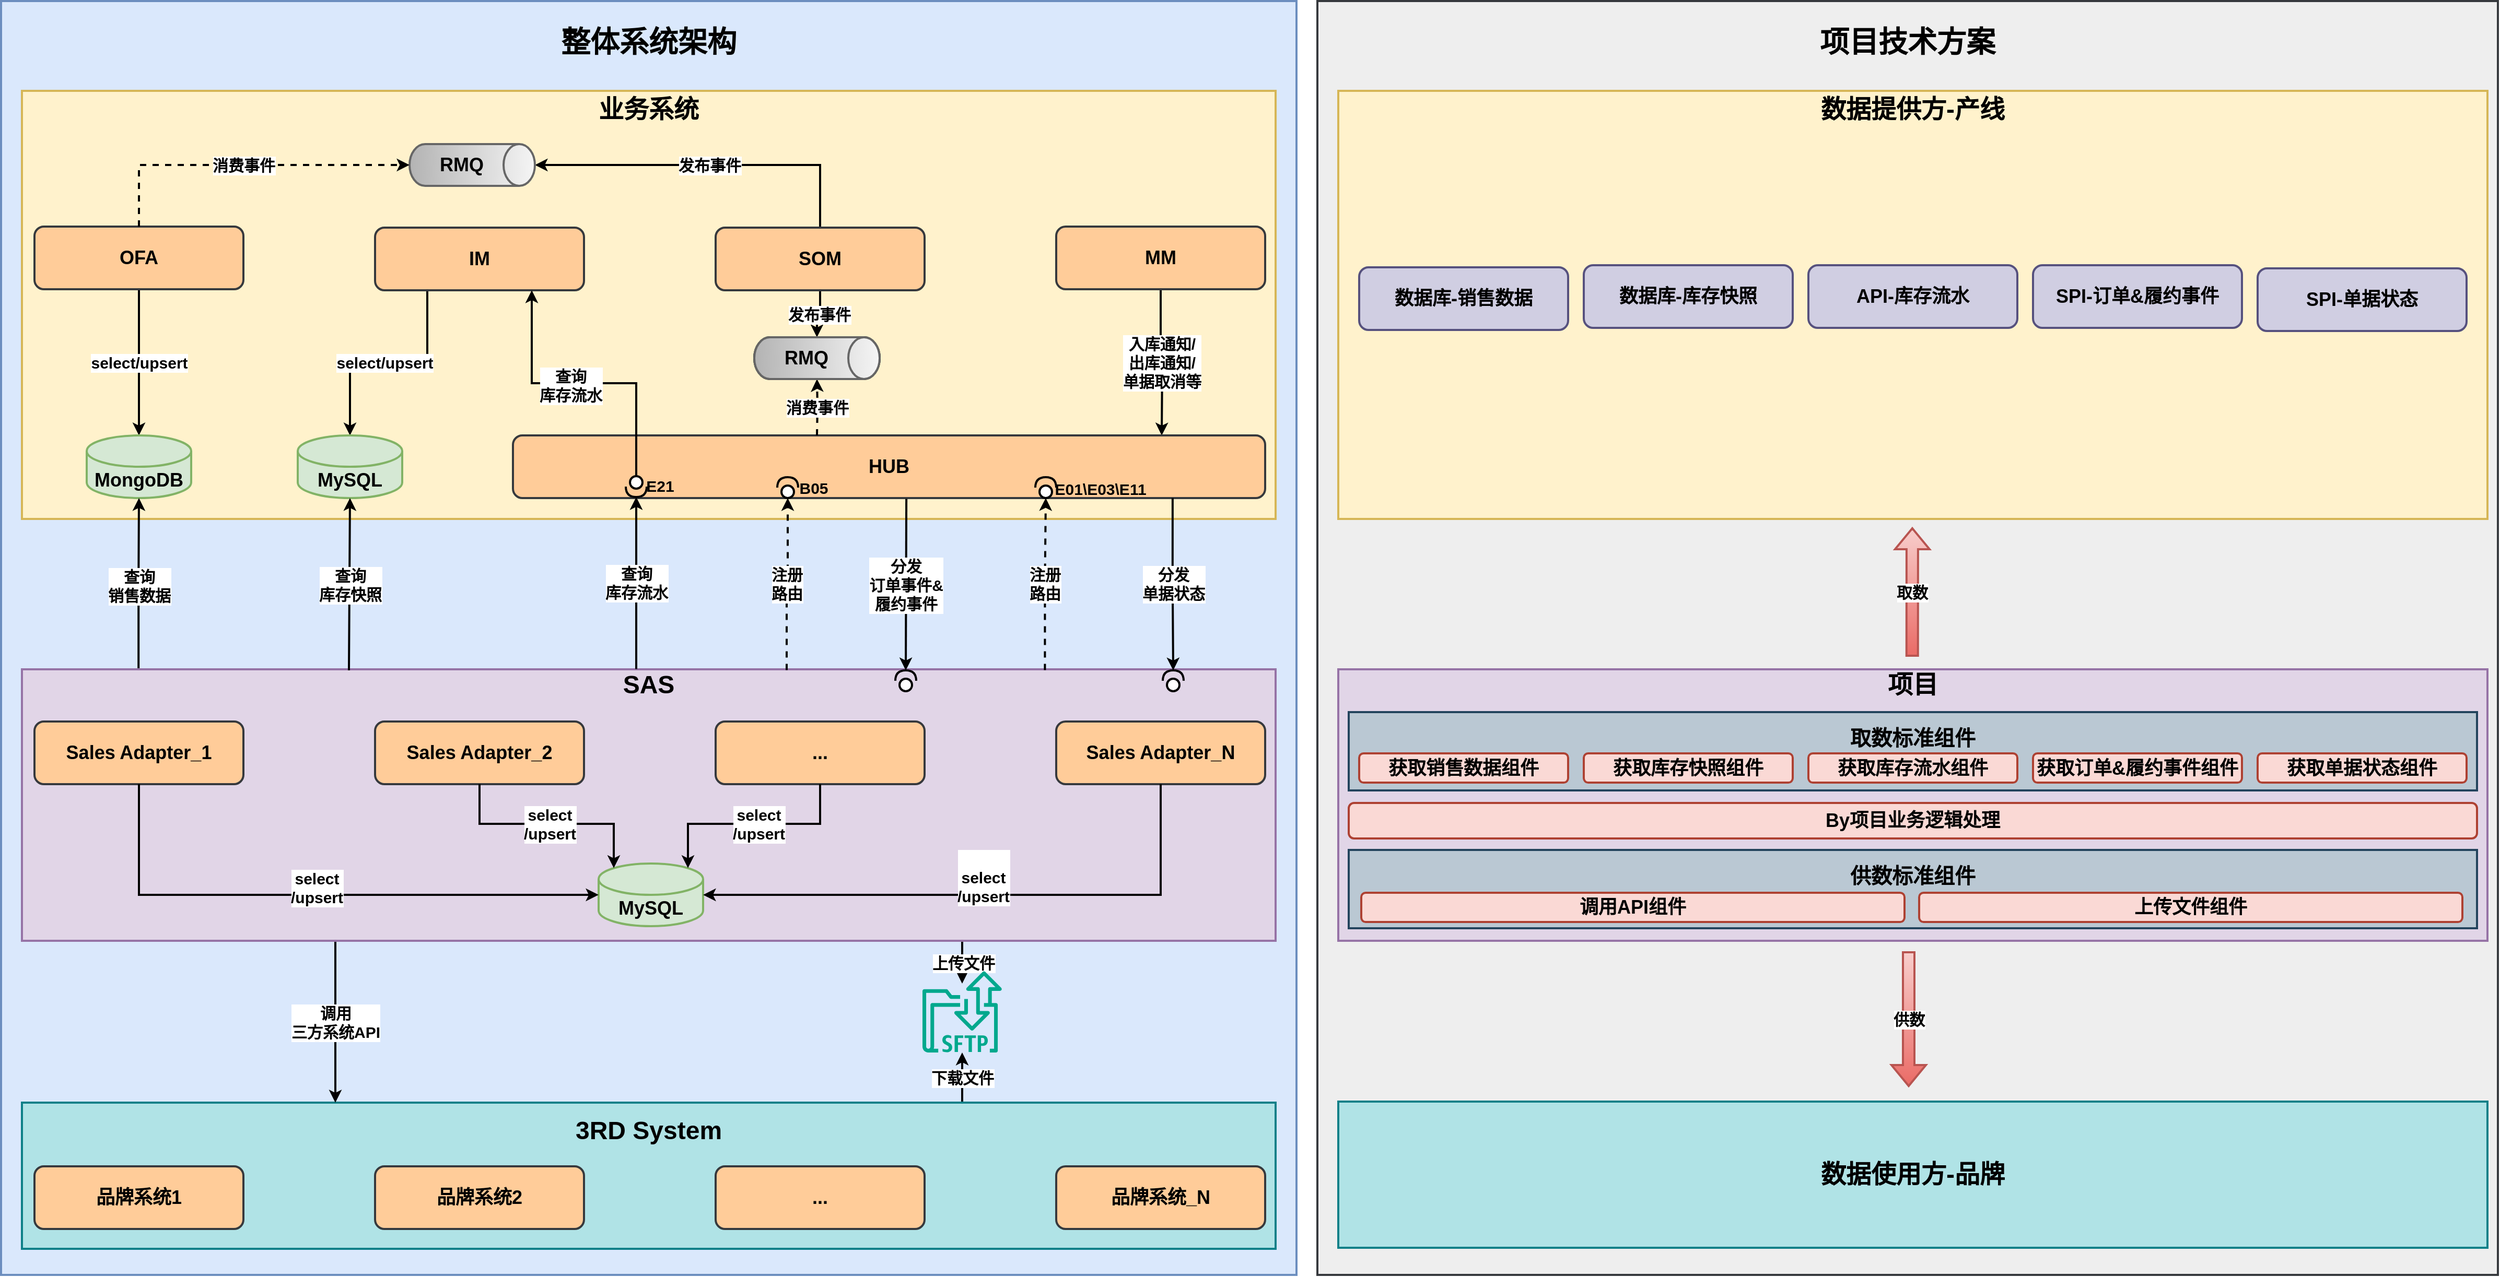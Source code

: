 <mxfile version="24.1.0" type="github" pages="2">
  <diagram name="business-system-fetch-data" id="2zwWI6rYxvFrpTjRpGLl">
    <mxGraphModel dx="3434" dy="2540" grid="1" gridSize="10" guides="1" tooltips="1" connect="1" arrows="1" fold="1" page="1" pageScale="1" pageWidth="827" pageHeight="1169" math="0" shadow="0">
      <root>
        <mxCell id="0" />
        <mxCell id="1" parent="0" />
        <mxCell id="w1NT4D3f_hbIPWU9u6wB-99" value="&lt;div style=&quot;font-size: 28px;&quot;&gt;项目技术方案&lt;/div&gt;&lt;div style=&quot;font-size: 28px;&quot;&gt;&lt;br style=&quot;font-size: 28px;&quot;&gt;&lt;/div&gt;&lt;div style=&quot;font-size: 28px;&quot;&gt;&lt;br style=&quot;font-size: 28px;&quot;&gt;&lt;/div&gt;&lt;div style=&quot;font-size: 28px;&quot;&gt;&lt;br style=&quot;font-size: 28px;&quot;&gt;&lt;/div&gt;&lt;div style=&quot;font-size: 28px;&quot;&gt;&lt;br style=&quot;font-size: 28px;&quot;&gt;&lt;/div&gt;&lt;div style=&quot;font-size: 28px;&quot;&gt;&lt;br style=&quot;font-size: 28px;&quot;&gt;&lt;/div&gt;&lt;div style=&quot;font-size: 28px;&quot;&gt;&lt;br style=&quot;font-size: 28px;&quot;&gt;&lt;/div&gt;&lt;div style=&quot;font-size: 28px;&quot;&gt;&lt;br style=&quot;font-size: 28px;&quot;&gt;&lt;/div&gt;&lt;div style=&quot;font-size: 28px;&quot;&gt;&lt;br style=&quot;font-size: 28px;&quot;&gt;&lt;/div&gt;&lt;div style=&quot;font-size: 28px;&quot;&gt;&lt;br style=&quot;font-size: 28px;&quot;&gt;&lt;/div&gt;&lt;div style=&quot;font-size: 28px;&quot;&gt;&lt;br style=&quot;font-size: 28px;&quot;&gt;&lt;/div&gt;&lt;div style=&quot;font-size: 28px;&quot;&gt;&lt;br style=&quot;font-size: 28px;&quot;&gt;&lt;/div&gt;&lt;div style=&quot;font-size: 28px;&quot;&gt;&lt;br style=&quot;font-size: 28px;&quot;&gt;&lt;/div&gt;&lt;div style=&quot;font-size: 28px;&quot;&gt;&lt;br style=&quot;font-size: 28px;&quot;&gt;&lt;/div&gt;&lt;div style=&quot;font-size: 28px;&quot;&gt;&lt;br style=&quot;font-size: 28px;&quot;&gt;&lt;/div&gt;&lt;div style=&quot;font-size: 28px;&quot;&gt;&lt;br style=&quot;font-size: 28px;&quot;&gt;&lt;/div&gt;&lt;div style=&quot;font-size: 28px;&quot;&gt;&lt;br style=&quot;font-size: 28px;&quot;&gt;&lt;/div&gt;&lt;div style=&quot;font-size: 28px;&quot;&gt;&lt;br style=&quot;font-size: 28px;&quot;&gt;&lt;/div&gt;&lt;div style=&quot;font-size: 28px;&quot;&gt;&lt;br style=&quot;font-size: 28px;&quot;&gt;&lt;/div&gt;&lt;div style=&quot;font-size: 28px;&quot;&gt;&lt;br style=&quot;font-size: 28px;&quot;&gt;&lt;/div&gt;&lt;div style=&quot;font-size: 28px;&quot;&gt;&lt;br style=&quot;font-size: 28px;&quot;&gt;&lt;/div&gt;&lt;div style=&quot;font-size: 28px;&quot;&gt;&lt;br style=&quot;font-size: 28px;&quot;&gt;&lt;/div&gt;&lt;div style=&quot;font-size: 28px;&quot;&gt;&lt;br style=&quot;font-size: 28px;&quot;&gt;&lt;/div&gt;&lt;div style=&quot;font-size: 28px;&quot;&gt;&lt;br style=&quot;font-size: 28px;&quot;&gt;&lt;/div&gt;&lt;div style=&quot;font-size: 28px;&quot;&gt;&lt;br style=&quot;font-size: 28px;&quot;&gt;&lt;/div&gt;&lt;div style=&quot;font-size: 28px;&quot;&gt;&lt;br style=&quot;font-size: 28px;&quot;&gt;&lt;/div&gt;&lt;div style=&quot;font-size: 28px;&quot;&gt;&lt;br style=&quot;font-size: 28px;&quot;&gt;&lt;/div&gt;&lt;div style=&quot;font-size: 28px;&quot;&gt;&lt;br style=&quot;font-size: 28px;&quot;&gt;&lt;/div&gt;&lt;div style=&quot;font-size: 28px;&quot;&gt;&lt;br style=&quot;font-size: 28px;&quot;&gt;&lt;/div&gt;&lt;div style=&quot;font-size: 28px;&quot;&gt;&lt;br style=&quot;font-size: 28px;&quot;&gt;&lt;/div&gt;&lt;div style=&quot;font-size: 28px;&quot;&gt;&lt;br&gt;&lt;/div&gt;&lt;div style=&quot;font-size: 28px;&quot;&gt;&lt;br&gt;&lt;/div&gt;&lt;div style=&quot;font-size: 28px;&quot;&gt;&lt;br&gt;&lt;/div&gt;&lt;div style=&quot;font-size: 28px;&quot;&gt;&lt;br&gt;&lt;/div&gt;&lt;div style=&quot;font-size: 28px;&quot;&gt;&lt;br style=&quot;font-size: 28px;&quot;&gt;&lt;/div&gt;" style="rounded=0;whiteSpace=wrap;html=1;strokeWidth=2;fontSize=28;fontStyle=1;fillColor=#eeeeee;strokeColor=#36393d;" vertex="1" parent="1">
          <mxGeometry x="1240" y="-200" width="1130" height="1220" as="geometry" />
        </mxCell>
        <mxCell id="w1NT4D3f_hbIPWU9u6wB-98" value="&lt;div style=&quot;font-size: 28px;&quot;&gt;整体系统架构&lt;/div&gt;&lt;div style=&quot;font-size: 28px;&quot;&gt;&lt;br style=&quot;font-size: 28px;&quot;&gt;&lt;/div&gt;&lt;div style=&quot;font-size: 28px;&quot;&gt;&lt;br style=&quot;font-size: 28px;&quot;&gt;&lt;/div&gt;&lt;div style=&quot;font-size: 28px;&quot;&gt;&lt;br style=&quot;font-size: 28px;&quot;&gt;&lt;/div&gt;&lt;div style=&quot;font-size: 28px;&quot;&gt;&lt;br style=&quot;font-size: 28px;&quot;&gt;&lt;/div&gt;&lt;div style=&quot;font-size: 28px;&quot;&gt;&lt;br style=&quot;font-size: 28px;&quot;&gt;&lt;/div&gt;&lt;div style=&quot;font-size: 28px;&quot;&gt;&lt;br style=&quot;font-size: 28px;&quot;&gt;&lt;/div&gt;&lt;div style=&quot;font-size: 28px;&quot;&gt;&lt;br style=&quot;font-size: 28px;&quot;&gt;&lt;/div&gt;&lt;div style=&quot;font-size: 28px;&quot;&gt;&lt;br style=&quot;font-size: 28px;&quot;&gt;&lt;/div&gt;&lt;div style=&quot;font-size: 28px;&quot;&gt;&lt;br style=&quot;font-size: 28px;&quot;&gt;&lt;/div&gt;&lt;div style=&quot;font-size: 28px;&quot;&gt;&lt;br style=&quot;font-size: 28px;&quot;&gt;&lt;/div&gt;&lt;div style=&quot;font-size: 28px;&quot;&gt;&lt;br style=&quot;font-size: 28px;&quot;&gt;&lt;/div&gt;&lt;div style=&quot;font-size: 28px;&quot;&gt;&lt;br style=&quot;font-size: 28px;&quot;&gt;&lt;/div&gt;&lt;div style=&quot;font-size: 28px;&quot;&gt;&lt;br style=&quot;font-size: 28px;&quot;&gt;&lt;/div&gt;&lt;div style=&quot;font-size: 28px;&quot;&gt;&lt;br style=&quot;font-size: 28px;&quot;&gt;&lt;/div&gt;&lt;div style=&quot;font-size: 28px;&quot;&gt;&lt;br style=&quot;font-size: 28px;&quot;&gt;&lt;/div&gt;&lt;div style=&quot;font-size: 28px;&quot;&gt;&lt;br style=&quot;font-size: 28px;&quot;&gt;&lt;/div&gt;&lt;div style=&quot;font-size: 28px;&quot;&gt;&lt;br style=&quot;font-size: 28px;&quot;&gt;&lt;/div&gt;&lt;div style=&quot;font-size: 28px;&quot;&gt;&lt;br style=&quot;font-size: 28px;&quot;&gt;&lt;/div&gt;&lt;div style=&quot;font-size: 28px;&quot;&gt;&lt;br style=&quot;font-size: 28px;&quot;&gt;&lt;/div&gt;&lt;div style=&quot;font-size: 28px;&quot;&gt;&lt;br style=&quot;font-size: 28px;&quot;&gt;&lt;/div&gt;&lt;div style=&quot;font-size: 28px;&quot;&gt;&lt;br style=&quot;font-size: 28px;&quot;&gt;&lt;/div&gt;&lt;div style=&quot;font-size: 28px;&quot;&gt;&lt;br style=&quot;font-size: 28px;&quot;&gt;&lt;/div&gt;&lt;div style=&quot;font-size: 28px;&quot;&gt;&lt;br style=&quot;font-size: 28px;&quot;&gt;&lt;/div&gt;&lt;div style=&quot;font-size: 28px;&quot;&gt;&lt;br style=&quot;font-size: 28px;&quot;&gt;&lt;/div&gt;&lt;div style=&quot;font-size: 28px;&quot;&gt;&lt;br style=&quot;font-size: 28px;&quot;&gt;&lt;/div&gt;&lt;div style=&quot;font-size: 28px;&quot;&gt;&lt;br style=&quot;font-size: 28px;&quot;&gt;&lt;/div&gt;&lt;div style=&quot;font-size: 28px;&quot;&gt;&lt;br style=&quot;font-size: 28px;&quot;&gt;&lt;/div&gt;&lt;div style=&quot;font-size: 28px;&quot;&gt;&lt;br style=&quot;font-size: 28px;&quot;&gt;&lt;/div&gt;&lt;div style=&quot;font-size: 28px;&quot;&gt;&lt;br style=&quot;font-size: 28px;&quot;&gt;&lt;/div&gt;&lt;div style=&quot;font-size: 28px;&quot;&gt;&lt;br style=&quot;font-size: 28px;&quot;&gt;&lt;/div&gt;&lt;div style=&quot;font-size: 28px;&quot;&gt;&lt;br style=&quot;font-size: 28px;&quot;&gt;&lt;/div&gt;&lt;div style=&quot;font-size: 28px;&quot;&gt;&lt;br style=&quot;font-size: 28px;&quot;&gt;&lt;/div&gt;&lt;div style=&quot;font-size: 28px;&quot;&gt;&lt;br style=&quot;font-size: 28px;&quot;&gt;&lt;/div&gt;&lt;div style=&quot;font-size: 28px;&quot;&gt;&lt;br style=&quot;font-size: 28px;&quot;&gt;&lt;/div&gt;" style="rounded=0;whiteSpace=wrap;html=1;strokeWidth=2;fontSize=28;fontStyle=1;fillColor=#dae8fc;strokeColor=#6c8ebf;" vertex="1" parent="1">
          <mxGeometry x="-20" y="-200" width="1240" height="1220" as="geometry" />
        </mxCell>
        <mxCell id="w1NT4D3f_hbIPWU9u6wB-74" value="&lt;div style=&quot;font-size: 24px;&quot;&gt;项目&lt;/div&gt;&lt;div style=&quot;font-size: 24px;&quot;&gt;&lt;br&gt;&lt;/div&gt;&lt;div style=&quot;font-size: 24px;&quot;&gt;&lt;br&gt;&lt;/div&gt;&lt;div style=&quot;font-size: 24px;&quot;&gt;&lt;br&gt;&lt;/div&gt;&lt;div style=&quot;font-size: 24px;&quot;&gt;&lt;br&gt;&lt;/div&gt;&lt;div style=&quot;font-size: 24px;&quot;&gt;&lt;br&gt;&lt;/div&gt;&lt;div style=&quot;font-size: 24px;&quot;&gt;&lt;br&gt;&lt;/div&gt;&lt;div style=&quot;font-size: 24px;&quot;&gt;&lt;br&gt;&lt;/div&gt;&lt;div style=&quot;font-size: 24px;&quot;&gt;&lt;br&gt;&lt;/div&gt;" style="rounded=0;whiteSpace=wrap;html=1;strokeWidth=2;fontSize=24;fontStyle=1;fillColor=#e1d5e7;strokeColor=#9673a6;" vertex="1" parent="1">
          <mxGeometry x="1260" y="440" width="1100" height="260" as="geometry" />
        </mxCell>
        <mxCell id="w1NT4D3f_hbIPWU9u6wB-97" value="&lt;div&gt;&lt;font style=&quot;font-size: 20px;&quot;&gt;供数标准组件&lt;/font&gt;&lt;/div&gt;&lt;div&gt;&lt;font style=&quot;font-size: 20px;&quot;&gt;&lt;br&gt;&lt;/font&gt;&lt;/div&gt;" style="rounded=0;whiteSpace=wrap;html=1;strokeWidth=2;fontSize=24;fontStyle=1;fillColor=#bac8d3;strokeColor=#23445d;" vertex="1" parent="1">
          <mxGeometry x="1270" y="613" width="1080" height="75" as="geometry" />
        </mxCell>
        <mxCell id="w1NT4D3f_hbIPWU9u6wB-94" value="&lt;div&gt;&lt;font style=&quot;font-size: 20px;&quot;&gt;取数标准组件&lt;/font&gt;&lt;/div&gt;&lt;div&gt;&lt;font style=&quot;font-size: 20px;&quot;&gt;&lt;br&gt;&lt;/font&gt;&lt;/div&gt;" style="rounded=0;whiteSpace=wrap;html=1;strokeWidth=2;fontSize=24;fontStyle=1;fillColor=#bac8d3;strokeColor=#23445d;" vertex="1" parent="1">
          <mxGeometry x="1270" y="481" width="1080" height="75" as="geometry" />
        </mxCell>
        <mxCell id="w1NT4D3f_hbIPWU9u6wB-62" value="&lt;div style=&quot;font-size: 24px;&quot;&gt;业务系统&lt;br&gt;&lt;/div&gt;&lt;div style=&quot;font-size: 24px;&quot;&gt;&lt;br style=&quot;font-size: 24px;&quot;&gt;&lt;/div&gt;&lt;div style=&quot;font-size: 24px;&quot;&gt;&lt;br style=&quot;font-size: 24px;&quot;&gt;&lt;/div&gt;&lt;div style=&quot;font-size: 24px;&quot;&gt;&lt;br style=&quot;font-size: 24px;&quot;&gt;&lt;/div&gt;&lt;div style=&quot;font-size: 24px;&quot;&gt;&lt;br style=&quot;font-size: 24px;&quot;&gt;&lt;/div&gt;&lt;div style=&quot;font-size: 24px;&quot;&gt;&lt;br&gt;&lt;/div&gt;&lt;div style=&quot;font-size: 24px;&quot;&gt;&lt;br&gt;&lt;/div&gt;&lt;div style=&quot;font-size: 24px;&quot;&gt;&lt;br&gt;&lt;/div&gt;&lt;div style=&quot;font-size: 24px;&quot;&gt;&lt;br&gt;&lt;/div&gt;&lt;div style=&quot;font-size: 24px;&quot;&gt;&lt;br&gt;&lt;/div&gt;&lt;div style=&quot;font-size: 24px;&quot;&gt;&lt;br&gt;&lt;/div&gt;&lt;div style=&quot;font-size: 24px;&quot;&gt;&lt;br&gt;&lt;/div&gt;&lt;div style=&quot;font-size: 24px;&quot;&gt;&lt;br&gt;&lt;/div&gt;&lt;div style=&quot;font-size: 24px;&quot;&gt;&lt;br style=&quot;font-size: 24px;&quot;&gt;&lt;/div&gt;" style="rounded=0;whiteSpace=wrap;html=1;strokeWidth=2;fontSize=24;fontStyle=1;fillColor=#fff2cc;strokeColor=#d6b656;" vertex="1" parent="1">
          <mxGeometry y="-114" width="1200" height="410" as="geometry" />
        </mxCell>
        <mxCell id="w1NT4D3f_hbIPWU9u6wB-49" value="下载文件" style="edgeStyle=orthogonalEdgeStyle;rounded=0;orthogonalLoop=1;jettySize=auto;html=1;exitX=0.75;exitY=0;exitDx=0;exitDy=0;fontSize=15;fontStyle=1;strokeWidth=2;" edge="1" parent="1" source="w1NT4D3f_hbIPWU9u6wB-44" target="w1NT4D3f_hbIPWU9u6wB-46">
          <mxGeometry relative="1" as="geometry" />
        </mxCell>
        <mxCell id="w1NT4D3f_hbIPWU9u6wB-44" value="&lt;div&gt;3RD System&lt;/div&gt;&lt;div&gt;&lt;br&gt;&lt;/div&gt;&lt;div&gt;&lt;br&gt;&lt;/div&gt;&lt;div&gt;&lt;br&gt;&lt;/div&gt;" style="rounded=0;whiteSpace=wrap;html=1;strokeWidth=2;fontSize=24;fontStyle=1;fillColor=#b0e3e6;strokeColor=#0e8088;" vertex="1" parent="1">
          <mxGeometry y="855" width="1200" height="140" as="geometry" />
        </mxCell>
        <mxCell id="w1NT4D3f_hbIPWU9u6wB-7" value="select/upsert" style="edgeStyle=orthogonalEdgeStyle;rounded=0;orthogonalLoop=1;jettySize=auto;html=1;exitX=0.5;exitY=1;exitDx=0;exitDy=0;fontSize=15;fontStyle=1;strokeWidth=2;" edge="1" parent="1" source="w1NT4D3f_hbIPWU9u6wB-2" target="w1NT4D3f_hbIPWU9u6wB-6">
          <mxGeometry relative="1" as="geometry" />
        </mxCell>
        <mxCell id="w1NT4D3f_hbIPWU9u6wB-2" value="OFA" style="rounded=1;whiteSpace=wrap;html=1;fontSize=18;fontStyle=1;strokeWidth=2;fillColor=#ffcc99;strokeColor=#36393d;" vertex="1" parent="1">
          <mxGeometry x="12" y="16" width="200" height="60" as="geometry" />
        </mxCell>
        <mxCell id="w1NT4D3f_hbIPWU9u6wB-21" value="发布事件" style="edgeStyle=orthogonalEdgeStyle;rounded=0;orthogonalLoop=1;jettySize=auto;html=1;exitX=0.5;exitY=1;exitDx=0;exitDy=0;strokeWidth=2;fontSize=15;fontStyle=1" edge="1" parent="1" source="w1NT4D3f_hbIPWU9u6wB-3" target="w1NT4D3f_hbIPWU9u6wB-20">
          <mxGeometry relative="1" as="geometry" />
        </mxCell>
        <mxCell id="w1NT4D3f_hbIPWU9u6wB-26" value="发布事件" style="edgeStyle=orthogonalEdgeStyle;rounded=0;orthogonalLoop=1;jettySize=auto;html=1;exitX=0.5;exitY=0;exitDx=0;exitDy=0;fontSize=15;fontStyle=1;entryX=0.5;entryY=0;entryDx=0;entryDy=0;entryPerimeter=0;strokeWidth=2;" edge="1" parent="1" source="w1NT4D3f_hbIPWU9u6wB-3" target="w1NT4D3f_hbIPWU9u6wB-29">
          <mxGeometry relative="1" as="geometry" />
        </mxCell>
        <mxCell id="w1NT4D3f_hbIPWU9u6wB-3" value="SOM" style="rounded=1;whiteSpace=wrap;html=1;fontSize=18;fontStyle=1;strokeWidth=2;fillColor=#ffcc99;strokeColor=#36393d;" vertex="1" parent="1">
          <mxGeometry x="664" y="17" width="200" height="60" as="geometry" />
        </mxCell>
        <mxCell id="w1NT4D3f_hbIPWU9u6wB-9" style="edgeStyle=orthogonalEdgeStyle;rounded=0;orthogonalLoop=1;jettySize=auto;html=1;exitX=0.25;exitY=1;exitDx=0;exitDy=0;strokeWidth=2;" edge="1" parent="1" source="w1NT4D3f_hbIPWU9u6wB-4" target="w1NT4D3f_hbIPWU9u6wB-8">
          <mxGeometry relative="1" as="geometry" />
        </mxCell>
        <mxCell id="w1NT4D3f_hbIPWU9u6wB-60" value="select/upsert" style="edgeLabel;html=1;align=center;verticalAlign=middle;resizable=0;points=[];fontSize=15;fontStyle=1" vertex="1" connectable="0" parent="w1NT4D3f_hbIPWU9u6wB-9">
          <mxGeometry x="0.036" y="-1" relative="1" as="geometry">
            <mxPoint as="offset" />
          </mxGeometry>
        </mxCell>
        <mxCell id="w1NT4D3f_hbIPWU9u6wB-4" value="IM" style="rounded=1;whiteSpace=wrap;html=1;fontSize=18;fontStyle=1;strokeWidth=2;fillColor=#ffcc99;strokeColor=#36393d;" vertex="1" parent="1">
          <mxGeometry x="338" y="17" width="200" height="60" as="geometry" />
        </mxCell>
        <mxCell id="w1NT4D3f_hbIPWU9u6wB-15" value="&lt;div&gt;入库通知/&lt;/div&gt;&lt;div&gt;出库通知/&lt;/div&gt;&lt;div&gt;单据取消等&lt;/div&gt;" style="edgeStyle=orthogonalEdgeStyle;rounded=0;orthogonalLoop=1;jettySize=auto;html=1;exitX=0.5;exitY=1;exitDx=0;exitDy=0;fontSize=15;strokeWidth=2;fontStyle=1;" edge="1" parent="1" source="w1NT4D3f_hbIPWU9u6wB-5">
          <mxGeometry x="-0.002" relative="1" as="geometry">
            <mxPoint x="1091" y="216" as="targetPoint" />
            <mxPoint as="offset" />
          </mxGeometry>
        </mxCell>
        <mxCell id="w1NT4D3f_hbIPWU9u6wB-5" value="MM" style="rounded=1;whiteSpace=wrap;html=1;fontSize=18;fontStyle=1;strokeWidth=2;fillColor=#ffcc99;strokeColor=#36393d;" vertex="1" parent="1">
          <mxGeometry x="990" y="16" width="200" height="60" as="geometry" />
        </mxCell>
        <mxCell id="w1NT4D3f_hbIPWU9u6wB-6" value="MongoDB" style="shape=cylinder3;whiteSpace=wrap;html=1;boundedLbl=1;backgroundOutline=1;size=15;strokeWidth=2;fontSize=18;fontStyle=1;fillColor=#d5e8d4;strokeColor=#82b366;" vertex="1" parent="1">
          <mxGeometry x="62" y="216" width="100" height="60" as="geometry" />
        </mxCell>
        <mxCell id="w1NT4D3f_hbIPWU9u6wB-8" value="MySQL" style="shape=cylinder3;whiteSpace=wrap;html=1;boundedLbl=1;backgroundOutline=1;size=15;strokeWidth=2;fontSize=18;fontStyle=1;fillColor=#d5e8d4;strokeColor=#82b366;" vertex="1" parent="1">
          <mxGeometry x="264" y="216" width="100" height="60" as="geometry" />
        </mxCell>
        <mxCell id="w1NT4D3f_hbIPWU9u6wB-11" value="&lt;div style=&quot;font-size: 15px;&quot;&gt;查询&lt;/div&gt;&lt;div style=&quot;font-size: 15px;&quot;&gt;销售数据&lt;/div&gt;" style="edgeStyle=orthogonalEdgeStyle;rounded=0;orthogonalLoop=1;jettySize=auto;html=1;exitX=0.093;exitY=0.014;exitDx=0;exitDy=0;exitPerimeter=0;strokeWidth=2;fontSize=15;fontStyle=1" edge="1" parent="1" source="w1NT4D3f_hbIPWU9u6wB-10" target="w1NT4D3f_hbIPWU9u6wB-6">
          <mxGeometry relative="1" as="geometry" />
        </mxCell>
        <mxCell id="w1NT4D3f_hbIPWU9u6wB-47" value="&lt;div&gt;调用&lt;/div&gt;&lt;div&gt;三方系统API&lt;br&gt;&lt;/div&gt;" style="edgeStyle=orthogonalEdgeStyle;rounded=0;orthogonalLoop=1;jettySize=auto;html=1;exitX=0.25;exitY=1;exitDx=0;exitDy=0;entryX=0.25;entryY=0;entryDx=0;entryDy=0;fontSize=15;fontStyle=1;strokeWidth=2;" edge="1" parent="1" source="w1NT4D3f_hbIPWU9u6wB-10" target="w1NT4D3f_hbIPWU9u6wB-44">
          <mxGeometry relative="1" as="geometry" />
        </mxCell>
        <mxCell id="w1NT4D3f_hbIPWU9u6wB-48" value="上传文件" style="edgeStyle=orthogonalEdgeStyle;rounded=0;orthogonalLoop=1;jettySize=auto;html=1;exitX=0.75;exitY=1;exitDx=0;exitDy=0;fontSize=15;fontStyle=1;strokeWidth=2;" edge="1" parent="1" source="w1NT4D3f_hbIPWU9u6wB-10">
          <mxGeometry relative="1" as="geometry">
            <mxPoint x="900.0" y="741.032" as="targetPoint" />
          </mxGeometry>
        </mxCell>
        <mxCell id="w1NT4D3f_hbIPWU9u6wB-10" value="&lt;div&gt;&lt;br&gt;&lt;/div&gt;&lt;div&gt;SAS&lt;/div&gt;&lt;div&gt;&lt;br&gt;&lt;/div&gt;&lt;div&gt;&lt;br&gt;&lt;/div&gt;&lt;div&gt;&lt;br&gt;&lt;/div&gt;&lt;div&gt;&lt;br&gt;&lt;/div&gt;&lt;div&gt;&lt;br&gt;&lt;/div&gt;&lt;div&gt;&lt;br&gt;&lt;/div&gt;&lt;div&gt;&lt;br&gt;&lt;/div&gt;&lt;div&gt;&lt;br&gt;&lt;/div&gt;&lt;div&gt;&lt;br&gt;&lt;/div&gt;" style="rounded=0;whiteSpace=wrap;html=1;strokeWidth=2;fontSize=24;fontStyle=1;fillColor=#e1d5e7;strokeColor=#9673a6;" vertex="1" parent="1">
          <mxGeometry y="440" width="1200" height="260" as="geometry" />
        </mxCell>
        <mxCell id="w1NT4D3f_hbIPWU9u6wB-12" value="&lt;div&gt;查询&lt;/div&gt;&lt;div&gt;库存快照&lt;/div&gt;" style="edgeStyle=orthogonalEdgeStyle;rounded=0;orthogonalLoop=1;jettySize=auto;html=1;entryX=0.5;entryY=1;entryDx=0;entryDy=0;entryPerimeter=0;strokeWidth=2;fontSize=15;fontStyle=1" edge="1" parent="1" target="w1NT4D3f_hbIPWU9u6wB-8">
          <mxGeometry relative="1" as="geometry">
            <mxPoint x="313" y="441" as="sourcePoint" />
          </mxGeometry>
        </mxCell>
        <mxCell id="w1NT4D3f_hbIPWU9u6wB-14" value="HUB" style="rounded=1;whiteSpace=wrap;html=1;fontSize=18;fontStyle=1;strokeWidth=2;fillColor=#ffcc99;strokeColor=#36393d;" vertex="1" parent="1">
          <mxGeometry x="470" y="216" width="720" height="60" as="geometry" />
        </mxCell>
        <mxCell id="w1NT4D3f_hbIPWU9u6wB-16" value="&lt;div&gt;分发&lt;/div&gt;&lt;div&gt;订单事件&amp;amp;&lt;/div&gt;&lt;div&gt;履约事件&lt;br&gt;&lt;/div&gt;" style="rounded=0;orthogonalLoop=1;jettySize=auto;html=1;exitX=0.523;exitY=1.012;exitDx=0;exitDy=0;entryX=1;entryY=0.5;entryDx=0;entryDy=0;entryPerimeter=0;strokeWidth=2;fontSize=15;fontStyle=1;exitPerimeter=0;" edge="1" parent="1" source="w1NT4D3f_hbIPWU9u6wB-14" target="w1NT4D3f_hbIPWU9u6wB-37">
          <mxGeometry relative="1" as="geometry">
            <mxPoint x="846.16" y="320.78" as="sourcePoint" />
            <mxPoint x="850" y="440" as="targetPoint" />
          </mxGeometry>
        </mxCell>
        <mxCell id="w1NT4D3f_hbIPWU9u6wB-19" value="&lt;div&gt;分发&lt;/div&gt;&lt;div&gt;单据状态&lt;/div&gt;" style="edgeStyle=orthogonalEdgeStyle;rounded=0;orthogonalLoop=1;jettySize=auto;html=1;exitX=0.877;exitY=1;exitDx=0;exitDy=0;entryX=1;entryY=0.5;entryDx=0;entryDy=0;entryPerimeter=0;fontSize=15;fontStyle=1;strokeWidth=2;exitPerimeter=0;" edge="1" parent="1" source="w1NT4D3f_hbIPWU9u6wB-14" target="w1NT4D3f_hbIPWU9u6wB-38">
          <mxGeometry relative="1" as="geometry" />
        </mxCell>
        <mxCell id="w1NT4D3f_hbIPWU9u6wB-20" value="" style="shape=cylinder3;whiteSpace=wrap;html=1;boundedLbl=1;backgroundOutline=1;size=15;rotation=90;fontSize=18;strokeWidth=2;" vertex="1" parent="1">
          <mxGeometry x="741" y="82" width="40" height="120" as="geometry" />
        </mxCell>
        <mxCell id="w1NT4D3f_hbIPWU9u6wB-22" value="消费事件" style="edgeStyle=orthogonalEdgeStyle;rounded=0;orthogonalLoop=1;jettySize=auto;html=1;entryX=1;entryY=0.5;entryDx=0;entryDy=0;entryPerimeter=0;strokeWidth=2;dashed=1;fontSize=15;fontStyle=1" edge="1" parent="1" target="w1NT4D3f_hbIPWU9u6wB-20">
          <mxGeometry relative="1" as="geometry">
            <mxPoint x="761" y="216" as="sourcePoint" />
          </mxGeometry>
        </mxCell>
        <mxCell id="w1NT4D3f_hbIPWU9u6wB-25" value="RMQ" style="text;html=1;align=center;verticalAlign=middle;whiteSpace=wrap;rounded=0;fontSize=18;fontStyle=1" vertex="1" parent="1">
          <mxGeometry x="721" y="127" width="60" height="30" as="geometry" />
        </mxCell>
        <mxCell id="w1NT4D3f_hbIPWU9u6wB-27" value="" style="shape=cylinder3;whiteSpace=wrap;html=1;boundedLbl=1;backgroundOutline=1;size=15;rotation=90;fontSize=18;strokeWidth=2;fillColor=#f5f5f5;strokeColor=#666666;gradientColor=#b3b3b3;" vertex="1" parent="1">
          <mxGeometry x="741" y="82" width="40" height="120" as="geometry" />
        </mxCell>
        <mxCell id="w1NT4D3f_hbIPWU9u6wB-28" value="RMQ" style="text;html=1;align=center;verticalAlign=middle;whiteSpace=wrap;rounded=0;fontSize=18;fontStyle=1" vertex="1" parent="1">
          <mxGeometry x="721" y="127" width="60" height="30" as="geometry" />
        </mxCell>
        <mxCell id="w1NT4D3f_hbIPWU9u6wB-29" value="" style="shape=cylinder3;whiteSpace=wrap;html=1;boundedLbl=1;backgroundOutline=1;size=15;rotation=90;fontSize=18;strokeWidth=2;fillColor=#f5f5f5;strokeColor=#666666;gradientColor=#b3b3b3;" vertex="1" parent="1">
          <mxGeometry x="411" y="-103" width="40" height="120" as="geometry" />
        </mxCell>
        <mxCell id="w1NT4D3f_hbIPWU9u6wB-30" value="RMQ" style="text;html=1;align=center;verticalAlign=middle;whiteSpace=wrap;rounded=0;fontSize=18;fontStyle=1" vertex="1" parent="1">
          <mxGeometry x="391" y="-58" width="60" height="30" as="geometry" />
        </mxCell>
        <mxCell id="w1NT4D3f_hbIPWU9u6wB-31" value="消费事件" style="edgeStyle=orthogonalEdgeStyle;rounded=0;orthogonalLoop=1;jettySize=auto;html=1;exitX=0.5;exitY=0;exitDx=0;exitDy=0;entryX=0.5;entryY=1;entryDx=0;entryDy=0;entryPerimeter=0;fontSize=15;fontStyle=1;strokeWidth=2;dashed=1;" edge="1" parent="1" source="w1NT4D3f_hbIPWU9u6wB-2" target="w1NT4D3f_hbIPWU9u6wB-29">
          <mxGeometry relative="1" as="geometry">
            <mxPoint x="151" y="-43" as="targetPoint" />
          </mxGeometry>
        </mxCell>
        <mxCell id="w1NT4D3f_hbIPWU9u6wB-35" value="" style="shape=providedRequiredInterface;html=1;verticalLabelPosition=bottom;sketch=0;rotation=90;strokeWidth=2;fontSize=15;fontStyle=1;direction=east;" vertex="1" parent="1">
          <mxGeometry x="578" y="255" width="20" height="20" as="geometry" />
        </mxCell>
        <mxCell id="w1NT4D3f_hbIPWU9u6wB-33" value="&lt;div style=&quot;font-size: 15px;&quot;&gt;查询&lt;/div&gt;&lt;div style=&quot;font-size: 15px;&quot;&gt;库存流水&lt;/div&gt;" style="edgeStyle=orthogonalEdgeStyle;rounded=0;orthogonalLoop=1;jettySize=auto;html=1;exitX=0;exitY=0.5;exitDx=0;exitDy=0;entryX=0.75;entryY=1;entryDx=0;entryDy=0;exitPerimeter=0;strokeWidth=2;fontSize=15;fontStyle=1" edge="1" parent="1" source="w1NT4D3f_hbIPWU9u6wB-35" target="w1NT4D3f_hbIPWU9u6wB-4">
          <mxGeometry x="0.098" y="2" relative="1" as="geometry">
            <mxPoint as="offset" />
          </mxGeometry>
        </mxCell>
        <mxCell id="w1NT4D3f_hbIPWU9u6wB-36" value="&lt;div&gt;查询&lt;/div&gt;&lt;div&gt;库存流水&lt;br&gt;&lt;/div&gt;" style="edgeStyle=orthogonalEdgeStyle;rounded=0;orthogonalLoop=1;jettySize=auto;html=1;exitX=0.49;exitY=-0.001;exitDx=0;exitDy=0;entryX=1;entryY=0.5;entryDx=0;entryDy=0;entryPerimeter=0;exitPerimeter=0;strokeWidth=2;fontSize=15;fontStyle=1" edge="1" parent="1" source="w1NT4D3f_hbIPWU9u6wB-10" target="w1NT4D3f_hbIPWU9u6wB-35">
          <mxGeometry relative="1" as="geometry" />
        </mxCell>
        <mxCell id="w1NT4D3f_hbIPWU9u6wB-37" value="" style="shape=providedRequiredInterface;html=1;verticalLabelPosition=bottom;sketch=0;rotation=-90;strokeWidth=2;" vertex="1" parent="1">
          <mxGeometry x="836" y="441" width="20" height="20" as="geometry" />
        </mxCell>
        <mxCell id="w1NT4D3f_hbIPWU9u6wB-38" value="" style="shape=providedRequiredInterface;html=1;verticalLabelPosition=bottom;sketch=0;rotation=-90;strokeWidth=2;" vertex="1" parent="1">
          <mxGeometry x="1092" y="441" width="20" height="20" as="geometry" />
        </mxCell>
        <mxCell id="w1NT4D3f_hbIPWU9u6wB-39" value="品牌系统1" style="rounded=1;whiteSpace=wrap;html=1;strokeWidth=2;fontSize=18;fontStyle=1;flipH=0;fillColor=#ffcc99;strokeColor=#36393d;" vertex="1" parent="1">
          <mxGeometry x="12" y="916" width="200" height="60" as="geometry" />
        </mxCell>
        <mxCell id="w1NT4D3f_hbIPWU9u6wB-40" value="品牌系统2" style="rounded=1;whiteSpace=wrap;html=1;strokeWidth=2;fontSize=18;fontStyle=1;flipH=0;fillColor=#ffcc99;strokeColor=#36393d;" vertex="1" parent="1">
          <mxGeometry x="338" y="916" width="200" height="60" as="geometry" />
        </mxCell>
        <mxCell id="w1NT4D3f_hbIPWU9u6wB-41" value="..." style="rounded=1;whiteSpace=wrap;html=1;strokeWidth=2;fontSize=18;fontStyle=1;flipH=0;fillColor=#ffcc99;strokeColor=#36393d;" vertex="1" parent="1">
          <mxGeometry x="664" y="916" width="200" height="60" as="geometry" />
        </mxCell>
        <mxCell id="w1NT4D3f_hbIPWU9u6wB-42" value="品牌系统_N" style="rounded=1;whiteSpace=wrap;html=1;strokeWidth=2;fontSize=18;fontStyle=1;flipH=0;fillColor=#ffcc99;strokeColor=#36393d;" vertex="1" parent="1">
          <mxGeometry x="990" y="916" width="200" height="60" as="geometry" />
        </mxCell>
        <mxCell id="w1NT4D3f_hbIPWU9u6wB-46" value="" style="sketch=0;outlineConnect=0;fontColor=#232F3E;gradientColor=none;fillColor=#01A88D;strokeColor=none;dashed=0;verticalLabelPosition=bottom;verticalAlign=top;align=center;html=1;fontSize=12;fontStyle=0;aspect=fixed;shape=mxgraph.aws4.transfer_for_sftp_resource;" vertex="1" parent="1">
          <mxGeometry x="862" y="729" width="76" height="78" as="geometry" />
        </mxCell>
        <mxCell id="w1NT4D3f_hbIPWU9u6wB-50" value="Sales Adapter_1" style="rounded=1;whiteSpace=wrap;html=1;strokeWidth=2;fontSize=18;fontStyle=1;flipH=0;fillColor=#ffcc99;strokeColor=#36393d;" vertex="1" parent="1">
          <mxGeometry x="12" y="490" width="200" height="60" as="geometry" />
        </mxCell>
        <mxCell id="w1NT4D3f_hbIPWU9u6wB-51" value="Sales Adapter_2" style="rounded=1;whiteSpace=wrap;html=1;strokeWidth=2;fontSize=18;fontStyle=1;flipH=0;fillColor=#ffcc99;strokeColor=#36393d;" vertex="1" parent="1">
          <mxGeometry x="338" y="490" width="200" height="60" as="geometry" />
        </mxCell>
        <mxCell id="w1NT4D3f_hbIPWU9u6wB-52" value="..." style="rounded=1;whiteSpace=wrap;html=1;strokeWidth=2;fontSize=18;fontStyle=1;flipH=0;fillColor=#ffcc99;strokeColor=#36393d;" vertex="1" parent="1">
          <mxGeometry x="664" y="490" width="200" height="60" as="geometry" />
        </mxCell>
        <mxCell id="w1NT4D3f_hbIPWU9u6wB-53" value="Sales Adapter_N" style="rounded=1;whiteSpace=wrap;html=1;strokeWidth=2;fontSize=18;fontStyle=1;flipH=0;fillColor=#ffcc99;strokeColor=#36393d;" vertex="1" parent="1">
          <mxGeometry x="990" y="490" width="200" height="60" as="geometry" />
        </mxCell>
        <mxCell id="w1NT4D3f_hbIPWU9u6wB-55" value="MySQL" style="shape=cylinder3;whiteSpace=wrap;html=1;boundedLbl=1;backgroundOutline=1;size=15;strokeWidth=2;fontSize=18;fontStyle=1;fillColor=#d5e8d4;strokeColor=#82b366;" vertex="1" parent="1">
          <mxGeometry x="552" y="626" width="100" height="60" as="geometry" />
        </mxCell>
        <mxCell id="w1NT4D3f_hbIPWU9u6wB-56" value="select&lt;div&gt;/upsert&lt;/div&gt;" style="edgeStyle=orthogonalEdgeStyle;rounded=0;orthogonalLoop=1;jettySize=auto;html=1;exitX=0.5;exitY=1;exitDx=0;exitDy=0;entryX=0;entryY=0.5;entryDx=0;entryDy=0;entryPerimeter=0;fontSize=15;fontStyle=1;strokeWidth=2;" edge="1" parent="1" source="w1NT4D3f_hbIPWU9u6wB-50" target="w1NT4D3f_hbIPWU9u6wB-55">
          <mxGeometry x="0.009" y="7" relative="1" as="geometry">
            <mxPoint as="offset" />
          </mxGeometry>
        </mxCell>
        <mxCell id="w1NT4D3f_hbIPWU9u6wB-57" value="&lt;br&gt;&lt;div&gt;select&lt;/div&gt;&lt;div&gt;/upsert&lt;/div&gt;" style="edgeStyle=orthogonalEdgeStyle;rounded=0;orthogonalLoop=1;jettySize=auto;html=1;exitX=0.5;exitY=1;exitDx=0;exitDy=0;entryX=1;entryY=0.5;entryDx=0;entryDy=0;entryPerimeter=0;fontSize=15;fontStyle=1;strokeWidth=2;" edge="1" parent="1" source="w1NT4D3f_hbIPWU9u6wB-53" target="w1NT4D3f_hbIPWU9u6wB-55">
          <mxGeometry x="0.015" y="-17" relative="1" as="geometry">
            <mxPoint as="offset" />
          </mxGeometry>
        </mxCell>
        <mxCell id="w1NT4D3f_hbIPWU9u6wB-58" value="select&lt;div&gt;/upsert&lt;/div&gt;" style="edgeStyle=orthogonalEdgeStyle;rounded=0;orthogonalLoop=1;jettySize=auto;html=1;exitX=0.5;exitY=1;exitDx=0;exitDy=0;entryX=0.855;entryY=0;entryDx=0;entryDy=4.35;entryPerimeter=0;fontSize=15;fontStyle=1;strokeWidth=2;" edge="1" parent="1" source="w1NT4D3f_hbIPWU9u6wB-52" target="w1NT4D3f_hbIPWU9u6wB-55">
          <mxGeometry x="-0.058" relative="1" as="geometry">
            <mxPoint as="offset" />
          </mxGeometry>
        </mxCell>
        <mxCell id="w1NT4D3f_hbIPWU9u6wB-59" value="select&lt;div&gt;/upsert&lt;/div&gt;" style="edgeStyle=orthogonalEdgeStyle;rounded=0;orthogonalLoop=1;jettySize=auto;html=1;exitX=0.5;exitY=1;exitDx=0;exitDy=0;entryX=0.145;entryY=0;entryDx=0;entryDy=4.35;entryPerimeter=0;fontSize=15;fontStyle=1;strokeWidth=2;" edge="1" parent="1" source="w1NT4D3f_hbIPWU9u6wB-51" target="w1NT4D3f_hbIPWU9u6wB-55">
          <mxGeometry x="0.001" relative="1" as="geometry">
            <mxPoint as="offset" />
          </mxGeometry>
        </mxCell>
        <mxCell id="w1NT4D3f_hbIPWU9u6wB-63" value="" style="shape=providedRequiredInterface;html=1;verticalLabelPosition=bottom;sketch=0;rotation=-90;strokeWidth=2;fontSize=15;fontStyle=1" vertex="1" parent="1">
          <mxGeometry x="723" y="256" width="20" height="20" as="geometry" />
        </mxCell>
        <mxCell id="w1NT4D3f_hbIPWU9u6wB-17" value="&lt;div style=&quot;font-size: 15px;&quot;&gt;注册&lt;/div&gt;&lt;div style=&quot;font-size: 15px;&quot;&gt;路由&lt;br style=&quot;font-size: 15px;&quot;&gt;&lt;/div&gt;" style="edgeStyle=orthogonalEdgeStyle;rounded=0;orthogonalLoop=1;jettySize=auto;html=1;strokeWidth=2;fontSize=15;fontStyle=1;dashed=1;entryX=0;entryY=0.5;entryDx=0;entryDy=0;entryPerimeter=0;exitX=0.61;exitY=0.003;exitDx=0;exitDy=0;exitPerimeter=0;" edge="1" parent="1" source="w1NT4D3f_hbIPWU9u6wB-10" target="w1NT4D3f_hbIPWU9u6wB-63">
          <mxGeometry x="0.001" relative="1" as="geometry">
            <mxPoint x="602" y="440.36" as="sourcePoint" />
            <mxPoint x="601.668" y="320.8" as="targetPoint" />
            <mxPoint as="offset" />
          </mxGeometry>
        </mxCell>
        <mxCell id="w1NT4D3f_hbIPWU9u6wB-64" value="" style="shape=providedRequiredInterface;html=1;verticalLabelPosition=bottom;sketch=0;rotation=-90;strokeWidth=2;fontSize=15;fontStyle=1" vertex="1" parent="1">
          <mxGeometry x="970" y="256" width="20" height="20" as="geometry" />
        </mxCell>
        <mxCell id="w1NT4D3f_hbIPWU9u6wB-18" value="&lt;div&gt;注册&lt;/div&gt;&lt;div&gt;路由&lt;br&gt;&lt;/div&gt;" style="edgeStyle=orthogonalEdgeStyle;rounded=0;orthogonalLoop=1;jettySize=auto;html=1;exitX=0.816;exitY=0.003;exitDx=0;exitDy=0;exitPerimeter=0;fontSize=15;fontStyle=1;strokeWidth=2;dashed=1;entryX=0;entryY=0.5;entryDx=0;entryDy=0;entryPerimeter=0;" edge="1" parent="1" source="w1NT4D3f_hbIPWU9u6wB-10" target="w1NT4D3f_hbIPWU9u6wB-64">
          <mxGeometry relative="1" as="geometry">
            <mxPoint x="876" y="340" as="targetPoint" />
          </mxGeometry>
        </mxCell>
        <mxCell id="w1NT4D3f_hbIPWU9u6wB-65" value="E21" style="text;html=1;align=center;verticalAlign=middle;whiteSpace=wrap;rounded=0;fontSize=15;fontStyle=1" vertex="1" parent="1">
          <mxGeometry x="596" y="256" width="30" height="16" as="geometry" />
        </mxCell>
        <mxCell id="w1NT4D3f_hbIPWU9u6wB-66" value="B05" style="text;html=1;align=center;verticalAlign=middle;whiteSpace=wrap;rounded=0;fontSize=15;fontStyle=1" vertex="1" parent="1">
          <mxGeometry x="743" y="258" width="30" height="16" as="geometry" />
        </mxCell>
        <mxCell id="w1NT4D3f_hbIPWU9u6wB-68" value="&lt;div&gt;E01\E03\E11&lt;br&gt;&lt;/div&gt;" style="text;html=1;align=center;verticalAlign=middle;whiteSpace=wrap;rounded=0;fontSize=15;fontStyle=1" vertex="1" parent="1">
          <mxGeometry x="1000" y="259" width="65" height="16" as="geometry" />
        </mxCell>
        <mxCell id="w1NT4D3f_hbIPWU9u6wB-71" value="&lt;div&gt;数据提供方-产线&lt;/div&gt;&lt;div&gt;&lt;br&gt;&lt;/div&gt;&lt;div&gt;&lt;br&gt;&lt;/div&gt;&lt;div&gt;&lt;br&gt;&lt;/div&gt;&lt;div&gt;&lt;br&gt;&lt;/div&gt;&lt;div&gt;&lt;br&gt;&lt;/div&gt;&lt;div&gt;&lt;br&gt;&lt;/div&gt;&lt;div&gt;&lt;br&gt;&lt;/div&gt;&lt;div&gt;&lt;br&gt;&lt;/div&gt;&lt;div&gt;&lt;br&gt;&lt;/div&gt;&lt;div&gt;&lt;br&gt;&lt;/div&gt;&lt;div&gt;&lt;br&gt;&lt;/div&gt;&lt;div&gt;&lt;br&gt;&lt;/div&gt;&lt;div&gt;&lt;br&gt;&lt;/div&gt;" style="rounded=0;whiteSpace=wrap;html=1;strokeWidth=2;fontSize=24;fontStyle=1;fillColor=#fff2cc;strokeColor=#d6b656;" vertex="1" parent="1">
          <mxGeometry x="1260" y="-114" width="1100" height="410" as="geometry" />
        </mxCell>
        <mxCell id="w1NT4D3f_hbIPWU9u6wB-72" value="&lt;div&gt;数据库-销售数据&lt;/div&gt;" style="rounded=1;whiteSpace=wrap;html=1;fontSize=18;fontStyle=1;strokeWidth=2;fillColor=#d0cee2;strokeColor=#56517e;" vertex="1" parent="1">
          <mxGeometry x="1280" y="55" width="200" height="60" as="geometry" />
        </mxCell>
        <mxCell id="w1NT4D3f_hbIPWU9u6wB-75" value="&lt;div&gt;数据使用方-品牌&lt;/div&gt;" style="rounded=0;whiteSpace=wrap;html=1;strokeWidth=2;fontSize=24;fontStyle=1;fillColor=#b0e3e6;strokeColor=#0e8088;" vertex="1" parent="1">
          <mxGeometry x="1260" y="854" width="1100" height="140" as="geometry" />
        </mxCell>
        <mxCell id="w1NT4D3f_hbIPWU9u6wB-76" value="&lt;div&gt;数据库-库存快照&lt;/div&gt;" style="rounded=1;whiteSpace=wrap;html=1;fontSize=18;fontStyle=1;strokeWidth=2;fillColor=#d0cee2;strokeColor=#56517e;" vertex="1" parent="1">
          <mxGeometry x="1495" y="53" width="200" height="60" as="geometry" />
        </mxCell>
        <mxCell id="w1NT4D3f_hbIPWU9u6wB-77" value="&lt;div&gt;API-库存流水&lt;br&gt;&lt;/div&gt;" style="rounded=1;whiteSpace=wrap;html=1;fontSize=18;fontStyle=1;strokeWidth=2;fillColor=#d0cee2;strokeColor=#56517e;" vertex="1" parent="1">
          <mxGeometry x="1710" y="53" width="200" height="60" as="geometry" />
        </mxCell>
        <mxCell id="w1NT4D3f_hbIPWU9u6wB-78" value="&lt;div&gt;SPI-订单&amp;amp;履约事件&lt;br&gt;&lt;/div&gt;" style="rounded=1;whiteSpace=wrap;html=1;fontSize=18;fontStyle=1;strokeWidth=2;fillColor=#d0cee2;strokeColor=#56517e;" vertex="1" parent="1">
          <mxGeometry x="1925" y="53" width="200" height="60" as="geometry" />
        </mxCell>
        <mxCell id="w1NT4D3f_hbIPWU9u6wB-79" value="&lt;div&gt;SPI-单据状态&lt;br&gt;&lt;/div&gt;" style="rounded=1;whiteSpace=wrap;html=1;fontSize=18;fontStyle=1;strokeWidth=2;fillColor=#d0cee2;strokeColor=#56517e;" vertex="1" parent="1">
          <mxGeometry x="2140" y="56" width="200" height="60" as="geometry" />
        </mxCell>
        <mxCell id="w1NT4D3f_hbIPWU9u6wB-80" value="取数" style="shape=flexArrow;endArrow=classic;html=1;rounded=0;strokeWidth=2;fontSize=15;fontStyle=1;fillColor=#f8cecc;gradientColor=#ea6b66;strokeColor=#b85450;" edge="1" parent="1">
          <mxGeometry width="50" height="50" relative="1" as="geometry">
            <mxPoint x="1809.37" y="428" as="sourcePoint" />
            <mxPoint x="1809.46" y="304" as="targetPoint" />
          </mxGeometry>
        </mxCell>
        <mxCell id="w1NT4D3f_hbIPWU9u6wB-83" value="&lt;div&gt;获取销售数据组件&lt;/div&gt;" style="rounded=1;whiteSpace=wrap;html=1;fontSize=18;fontStyle=1;strokeWidth=2;fillColor=#fad9d5;strokeColor=#ae4132;" vertex="1" parent="1">
          <mxGeometry x="1280" y="520.5" width="200" height="28" as="geometry" />
        </mxCell>
        <mxCell id="w1NT4D3f_hbIPWU9u6wB-84" value="&lt;div&gt;获取库存快照组件&lt;/div&gt;" style="rounded=1;whiteSpace=wrap;html=1;fontSize=18;fontStyle=1;strokeWidth=2;fillColor=#fad9d5;strokeColor=#ae4132;" vertex="1" parent="1">
          <mxGeometry x="1495" y="520.5" width="200" height="28" as="geometry" />
        </mxCell>
        <mxCell id="w1NT4D3f_hbIPWU9u6wB-85" value="&lt;div&gt;获取库存流水组件&lt;br&gt;&lt;/div&gt;" style="rounded=1;whiteSpace=wrap;html=1;fontSize=18;fontStyle=1;strokeWidth=2;fillColor=#fad9d5;strokeColor=#ae4132;" vertex="1" parent="1">
          <mxGeometry x="1710" y="520.5" width="200" height="28" as="geometry" />
        </mxCell>
        <mxCell id="w1NT4D3f_hbIPWU9u6wB-87" value="&lt;div&gt;获取单据状态组件&lt;br&gt;&lt;/div&gt;" style="rounded=1;whiteSpace=wrap;html=1;fontSize=18;fontStyle=1;strokeWidth=2;fillColor=#fad9d5;strokeColor=#ae4132;" vertex="1" parent="1">
          <mxGeometry x="2140" y="520.5" width="200" height="28" as="geometry" />
        </mxCell>
        <mxCell id="w1NT4D3f_hbIPWU9u6wB-88" value="By项目业务逻辑处理" style="rounded=1;whiteSpace=wrap;html=1;fontSize=18;fontStyle=1;strokeWidth=2;fillColor=#fad9d5;strokeColor=#ae4132;" vertex="1" parent="1">
          <mxGeometry x="1270" y="568" width="1080" height="34" as="geometry" />
        </mxCell>
        <mxCell id="w1NT4D3f_hbIPWU9u6wB-89" value="调用API组件" style="rounded=1;whiteSpace=wrap;html=1;fontSize=18;fontStyle=1;strokeWidth=2;fillColor=#fad9d5;strokeColor=#ae4132;" vertex="1" parent="1">
          <mxGeometry x="1282" y="654" width="520" height="28" as="geometry" />
        </mxCell>
        <mxCell id="w1NT4D3f_hbIPWU9u6wB-90" value="上传文件组件" style="rounded=1;whiteSpace=wrap;html=1;fontSize=18;fontStyle=1;strokeWidth=2;fillColor=#fad9d5;strokeColor=#ae4132;" vertex="1" parent="1">
          <mxGeometry x="1816" y="654" width="520" height="28" as="geometry" />
        </mxCell>
        <mxCell id="w1NT4D3f_hbIPWU9u6wB-91" value="获取订单&amp;amp;履约事件组件" style="rounded=1;whiteSpace=wrap;html=1;fontSize=18;fontStyle=1;strokeWidth=2;fillColor=#fad9d5;strokeColor=#ae4132;" vertex="1" parent="1">
          <mxGeometry x="1925" y="520.5" width="200" height="28" as="geometry" />
        </mxCell>
        <mxCell id="w1NT4D3f_hbIPWU9u6wB-92" value="供数" style="shape=flexArrow;endArrow=classic;html=1;rounded=0;strokeWidth=2;fontSize=15;fontStyle=1;fillColor=#f8cecc;gradientColor=#ea6b66;strokeColor=#b85450;" edge="1" parent="1">
          <mxGeometry width="50" height="50" relative="1" as="geometry">
            <mxPoint x="1806" y="710" as="sourcePoint" />
            <mxPoint x="1806" y="840" as="targetPoint" />
          </mxGeometry>
        </mxCell>
      </root>
    </mxGraphModel>
  </diagram>
  <diagram id="rd91AihGRb7IOIZjyDw5" name="DMS">
    <mxGraphModel dx="1434" dy="754" grid="1" gridSize="10" guides="1" tooltips="1" connect="1" arrows="1" fold="1" page="1" pageScale="1" pageWidth="827" pageHeight="1169" math="0" shadow="0">
      <root>
        <mxCell id="0" />
        <mxCell id="1" parent="0" />
        <mxCell id="CA_nxg66wJtUZ_PUIQGV-1" value="Doris" style="shape=cylinder3;whiteSpace=wrap;html=1;boundedLbl=1;backgroundOutline=1;size=15;strokeWidth=2;fontSize=18;fontStyle=1" vertex="1" parent="1">
          <mxGeometry x="40" y="240" width="720" height="190" as="geometry" />
        </mxCell>
        <mxCell id="CA_nxg66wJtUZ_PUIQGV-2" value="DMS Service" style="rounded=1;whiteSpace=wrap;html=1;fontStyle=1;fontSize=18;strokeWidth=2;" vertex="1" parent="1">
          <mxGeometry x="40" y="80" width="720" height="100" as="geometry" />
        </mxCell>
        <mxCell id="CA_nxg66wJtUZ_PUIQGV-3" value="Task" style="rounded=1;whiteSpace=wrap;html=1;fontSize=15;fontStyle=1;strokeWidth=2;" vertex="1" parent="1">
          <mxGeometry x="50" y="300" width="90" height="40" as="geometry" />
        </mxCell>
      </root>
    </mxGraphModel>
  </diagram>
</mxfile>
